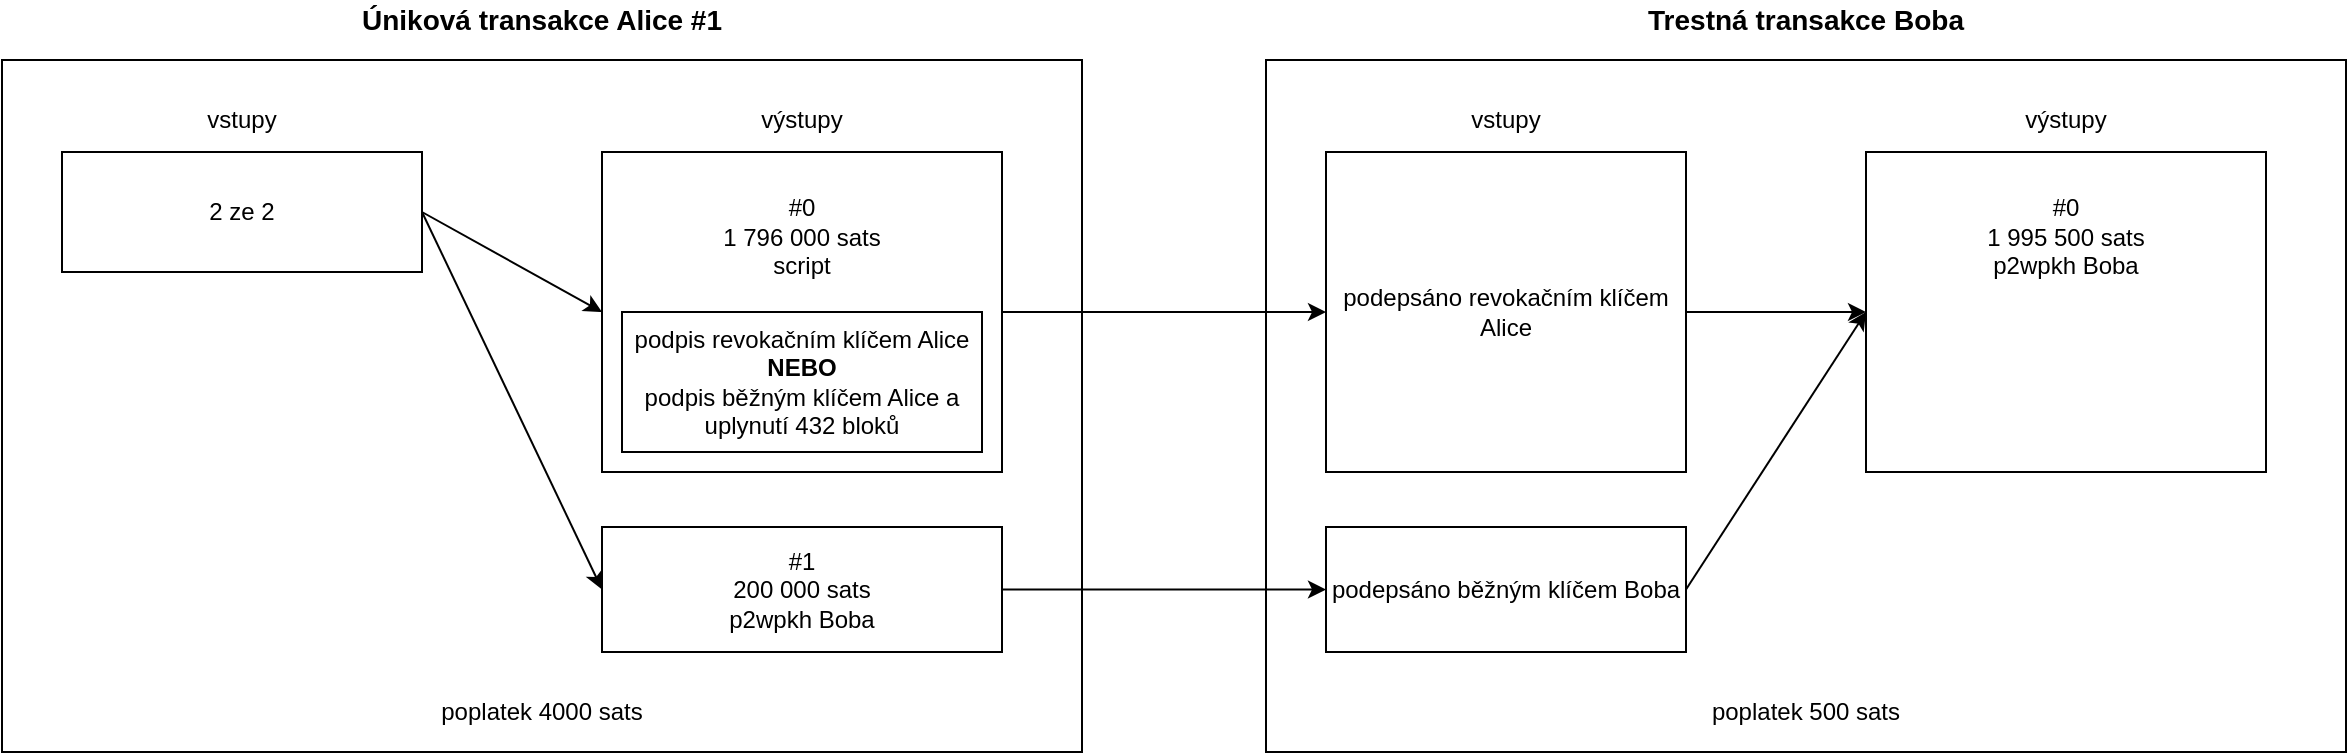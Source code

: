 <mxfile version="14.5.1" type="device"><diagram id="kQIOQq_N0f3PPQXDcAFY" name="Stránka-"><mxGraphModel dx="1292" dy="746" grid="1" gridSize="10" guides="1" tooltips="1" connect="1" arrows="1" fold="1" page="1" pageScale="1" pageWidth="1169" pageHeight="827" math="0" shadow="0"><root><mxCell id="0"/><mxCell id="1" parent="0"/><mxCell id="_3f9lSmVa9DklM8JAFFl-11" value="" style="rounded=0;whiteSpace=wrap;html=1;" parent="1" vertex="1"><mxGeometry x="642" y="174" width="540" height="346" as="geometry"/></mxCell><mxCell id="_3f9lSmVa9DklM8JAFFl-12" value="podepsáno revokačním klíčem Alice" style="rounded=0;whiteSpace=wrap;html=1;" parent="1" vertex="1"><mxGeometry x="672" y="220" width="180" height="160" as="geometry"/></mxCell><mxCell id="_3f9lSmVa9DklM8JAFFl-13" value="&lt;br&gt;#0&lt;br&gt;&lt;span class=&quot;qv3Wpe&quot; id=&quot;cwos&quot;&gt;1 995 500&amp;nbsp;&lt;/span&gt;sats&lt;br&gt;p2wpkh Boba&lt;br&gt;" style="rounded=0;whiteSpace=wrap;html=1;verticalAlign=top;" parent="1" vertex="1"><mxGeometry x="942" y="220" width="200" height="160" as="geometry"/></mxCell><mxCell id="_3f9lSmVa9DklM8JAFFl-15" value="vstupy" style="text;html=1;strokeColor=none;fillColor=none;align=center;verticalAlign=middle;whiteSpace=wrap;rounded=0;" parent="1" vertex="1"><mxGeometry x="742" y="194" width="40" height="20" as="geometry"/></mxCell><mxCell id="_3f9lSmVa9DklM8JAFFl-16" value="výstupy" style="text;html=1;strokeColor=none;fillColor=none;align=center;verticalAlign=middle;whiteSpace=wrap;rounded=0;" parent="1" vertex="1"><mxGeometry x="1022" y="194" width="40" height="20" as="geometry"/></mxCell><mxCell id="_3f9lSmVa9DklM8JAFFl-17" value="poplatek 500 sats" style="text;html=1;strokeColor=none;fillColor=none;align=center;verticalAlign=middle;whiteSpace=wrap;rounded=0;" parent="1" vertex="1"><mxGeometry x="842" y="490" width="140" height="20" as="geometry"/></mxCell><mxCell id="_3f9lSmVa9DklM8JAFFl-18" value="&lt;span style=&quot;font-size: 14px&quot;&gt;&lt;b&gt;Trestná transakce Boba&lt;br&gt;&lt;/b&gt;&lt;/span&gt;" style="text;html=1;strokeColor=none;fillColor=none;align=center;verticalAlign=middle;whiteSpace=wrap;rounded=0;" parent="1" vertex="1"><mxGeometry x="662" y="144" width="500" height="20" as="geometry"/></mxCell><mxCell id="_3f9lSmVa9DklM8JAFFl-19" value="" style="endArrow=classic;html=1;exitX=1;exitY=0.5;exitDx=0;exitDy=0;entryX=0;entryY=0.5;entryDx=0;entryDy=0;" parent="1" source="_3f9lSmVa9DklM8JAFFl-12" target="_3f9lSmVa9DklM8JAFFl-13" edge="1"><mxGeometry width="50" height="50" relative="1" as="geometry"><mxPoint x="1052" y="334" as="sourcePoint"/><mxPoint x="1102" y="284" as="targetPoint"/></mxGeometry></mxCell><mxCell id="JRiSGhoUeT7FmlK7R7u5-1" value="" style="rounded=0;whiteSpace=wrap;html=1;" parent="1" vertex="1"><mxGeometry x="10" y="174" width="540" height="346" as="geometry"/></mxCell><mxCell id="JRiSGhoUeT7FmlK7R7u5-2" value="2 ze 2" style="rounded=0;whiteSpace=wrap;html=1;" parent="1" vertex="1"><mxGeometry x="40" y="220" width="180" height="60" as="geometry"/></mxCell><mxCell id="JRiSGhoUeT7FmlK7R7u5-3" value="&lt;br&gt;#0&lt;br&gt;&lt;span class=&quot;qv3Wpe&quot; id=&quot;cwos&quot;&gt;1 796 000&amp;nbsp;&lt;/span&gt;sats&lt;br&gt;script" style="rounded=0;whiteSpace=wrap;html=1;labelPosition=center;verticalLabelPosition=middle;align=center;verticalAlign=top;" parent="1" vertex="1"><mxGeometry x="310" y="220" width="200" height="160" as="geometry"/></mxCell><mxCell id="JRiSGhoUeT7FmlK7R7u5-4" value="vstupy" style="text;html=1;strokeColor=none;fillColor=none;align=center;verticalAlign=middle;whiteSpace=wrap;rounded=0;" parent="1" vertex="1"><mxGeometry x="110" y="194" width="40" height="20" as="geometry"/></mxCell><mxCell id="JRiSGhoUeT7FmlK7R7u5-5" value="výstupy" style="text;html=1;strokeColor=none;fillColor=none;align=center;verticalAlign=middle;whiteSpace=wrap;rounded=0;" parent="1" vertex="1"><mxGeometry x="390" y="194" width="40" height="20" as="geometry"/></mxCell><mxCell id="JRiSGhoUeT7FmlK7R7u5-6" value="poplatek 4000 sats" style="text;html=1;strokeColor=none;fillColor=none;align=center;verticalAlign=middle;whiteSpace=wrap;rounded=0;" parent="1" vertex="1"><mxGeometry x="210" y="490" width="140" height="20" as="geometry"/></mxCell><mxCell id="JRiSGhoUeT7FmlK7R7u5-7" value="&lt;span style=&quot;font-size: 14px&quot;&gt;&lt;b&gt;Úniková transakce Alice #1&lt;br&gt;&lt;/b&gt;&lt;/span&gt;" style="text;html=1;strokeColor=none;fillColor=none;align=center;verticalAlign=middle;whiteSpace=wrap;rounded=0;" parent="1" vertex="1"><mxGeometry x="30" y="144" width="500" height="20" as="geometry"/></mxCell><mxCell id="JRiSGhoUeT7FmlK7R7u5-8" value="" style="endArrow=classic;html=1;exitX=1;exitY=0.5;exitDx=0;exitDy=0;entryX=0;entryY=0.5;entryDx=0;entryDy=0;" parent="1" source="JRiSGhoUeT7FmlK7R7u5-2" target="JRiSGhoUeT7FmlK7R7u5-3" edge="1"><mxGeometry width="50" height="50" relative="1" as="geometry"><mxPoint x="420" y="334" as="sourcePoint"/><mxPoint x="470" y="284" as="targetPoint"/></mxGeometry></mxCell><mxCell id="JRiSGhoUeT7FmlK7R7u5-9" value="&lt;span&gt;podpis revokačním klíčem Alice&lt;/span&gt;&lt;br&gt;&lt;b&gt;NEBO&lt;/b&gt;&lt;br&gt;&lt;span&gt;podpis běžným klíčem Alice a uplynutí 432 bloků&lt;/span&gt;" style="rounded=0;whiteSpace=wrap;html=1;" parent="1" vertex="1"><mxGeometry x="320" y="300" width="180" height="70" as="geometry"/></mxCell><mxCell id="JRiSGhoUeT7FmlK7R7u5-10" value="#1&lt;br&gt;&lt;span class=&quot;qv3Wpe&quot; id=&quot;cwos&quot;&gt;200 000&amp;nbsp;&lt;/span&gt;sats&lt;br&gt;p2wpkh Boba" style="rounded=0;whiteSpace=wrap;html=1;" parent="1" vertex="1"><mxGeometry x="310" y="407.5" width="200" height="62.5" as="geometry"/></mxCell><mxCell id="JRiSGhoUeT7FmlK7R7u5-12" value="" style="endArrow=classic;html=1;exitX=1;exitY=0.5;exitDx=0;exitDy=0;entryX=0;entryY=0.5;entryDx=0;entryDy=0;" parent="1" source="JRiSGhoUeT7FmlK7R7u5-2" target="JRiSGhoUeT7FmlK7R7u5-10" edge="1"><mxGeometry width="50" height="50" relative="1" as="geometry"><mxPoint x="230" y="264" as="sourcePoint"/><mxPoint x="310" y="490" as="targetPoint"/></mxGeometry></mxCell><mxCell id="Qvp3LgyrOmtHADwY3m_u-1" value="podepsáno běžným klíčem Boba" style="rounded=0;whiteSpace=wrap;html=1;" parent="1" vertex="1"><mxGeometry x="672" y="407.5" width="180" height="62.5" as="geometry"/></mxCell><mxCell id="Qvp3LgyrOmtHADwY3m_u-3" value="" style="endArrow=classic;html=1;entryX=0;entryY=0.5;entryDx=0;entryDy=0;exitX=1;exitY=0.5;exitDx=0;exitDy=0;" parent="1" source="Qvp3LgyrOmtHADwY3m_u-1" target="_3f9lSmVa9DklM8JAFFl-13" edge="1"><mxGeometry width="50" height="50" relative="1" as="geometry"><mxPoint x="860" y="440" as="sourcePoint"/><mxPoint x="810" y="530" as="targetPoint"/></mxGeometry></mxCell><mxCell id="Qvp3LgyrOmtHADwY3m_u-4" value="" style="endArrow=classic;html=1;exitX=1;exitY=0.5;exitDx=0;exitDy=0;" parent="1" source="JRiSGhoUeT7FmlK7R7u5-3" target="_3f9lSmVa9DklM8JAFFl-12" edge="1"><mxGeometry width="50" height="50" relative="1" as="geometry"><mxPoint x="760" y="580" as="sourcePoint"/><mxPoint x="810" y="530" as="targetPoint"/></mxGeometry></mxCell><mxCell id="Qvp3LgyrOmtHADwY3m_u-5" value="" style="endArrow=classic;html=1;exitX=1;exitY=0.5;exitDx=0;exitDy=0;entryX=0;entryY=0.5;entryDx=0;entryDy=0;" parent="1" source="JRiSGhoUeT7FmlK7R7u5-10" target="Qvp3LgyrOmtHADwY3m_u-1" edge="1"><mxGeometry width="50" height="50" relative="1" as="geometry"><mxPoint x="760" y="580" as="sourcePoint"/><mxPoint x="810" y="530" as="targetPoint"/></mxGeometry></mxCell></root></mxGraphModel></diagram></mxfile>